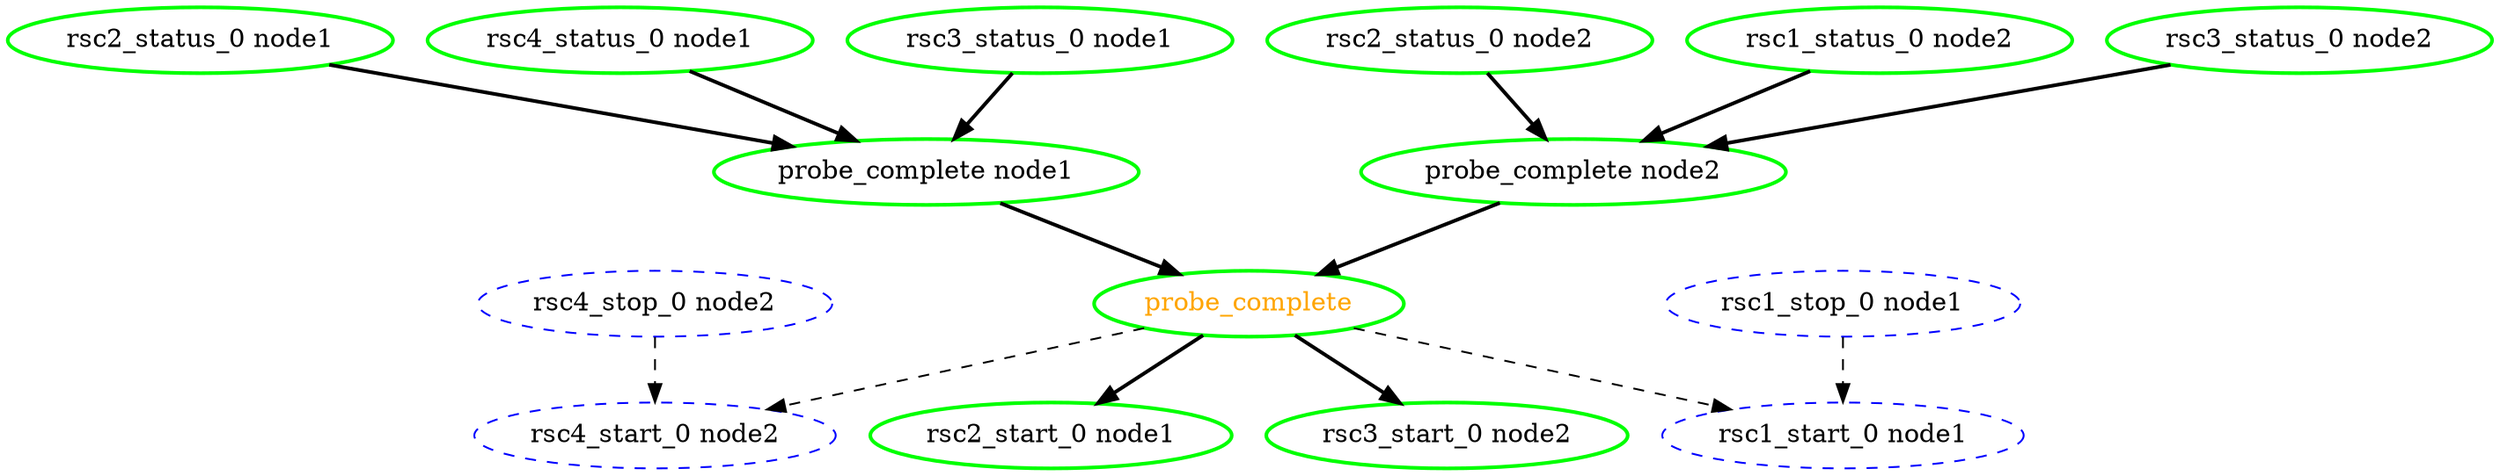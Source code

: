 digraph "g" {
	size = "30,30"
"probe_complete" [ style=bold color="green" fontcolor="orange" ]
"probe_complete node1" [ style=bold color="green" fontcolor="black" ]
"rsc2_status_0 node1" [ style=bold color="green" fontcolor="black" ]
"rsc4_status_0 node1" [ style=bold color="green" fontcolor="black" ]
"rsc3_status_0 node1" [ style=bold color="green" fontcolor="black" ]
"probe_complete node2" [ style=bold color="green" fontcolor="black" ]
"rsc2_status_0 node2" [ style=bold color="green" fontcolor="black" ]
"rsc1_status_0 node2" [ style=bold color="green" fontcolor="black" ]
"rsc3_status_0 node2" [ style=bold color="green" fontcolor="black" ]
"rsc2_start_0 node1" [ style=bold color="green" fontcolor="black" ]
"rsc4_stop_0 node2" [ style="dashed" color="blue" fontcolor="black" ]
"rsc4_start_0 node2" [ style="dashed" color="blue" fontcolor="black" ]
"rsc1_stop_0 node1" [ style="dashed" color="blue" fontcolor="black" ]
"rsc1_start_0 node1" [ style="dashed" color="blue" fontcolor="black" ]
"rsc3_start_0 node2" [ style=bold color="green" fontcolor="black" ]
"probe_complete node1" -> "probe_complete" [ style = bold]
"probe_complete node2" -> "probe_complete" [ style = bold]
"rsc2_status_0 node1" -> "probe_complete node1" [ style = bold]
"rsc4_status_0 node1" -> "probe_complete node1" [ style = bold]
"rsc3_status_0 node1" -> "probe_complete node1" [ style = bold]
"rsc2_status_0 node2" -> "probe_complete node2" [ style = bold]
"rsc1_status_0 node2" -> "probe_complete node2" [ style = bold]
"rsc3_status_0 node2" -> "probe_complete node2" [ style = bold]
"probe_complete" -> "rsc2_start_0 node1" [ style = bold]
"probe_complete" -> "rsc4_start_0 node2" [ style = dashed]
"rsc4_stop_0 node2" -> "rsc4_start_0 node2" [ style = dashed]
"probe_complete" -> "rsc1_start_0 node1" [ style = dashed]
"rsc1_stop_0 node1" -> "rsc1_start_0 node1" [ style = dashed]
"probe_complete" -> "rsc3_start_0 node2" [ style = bold]
}

